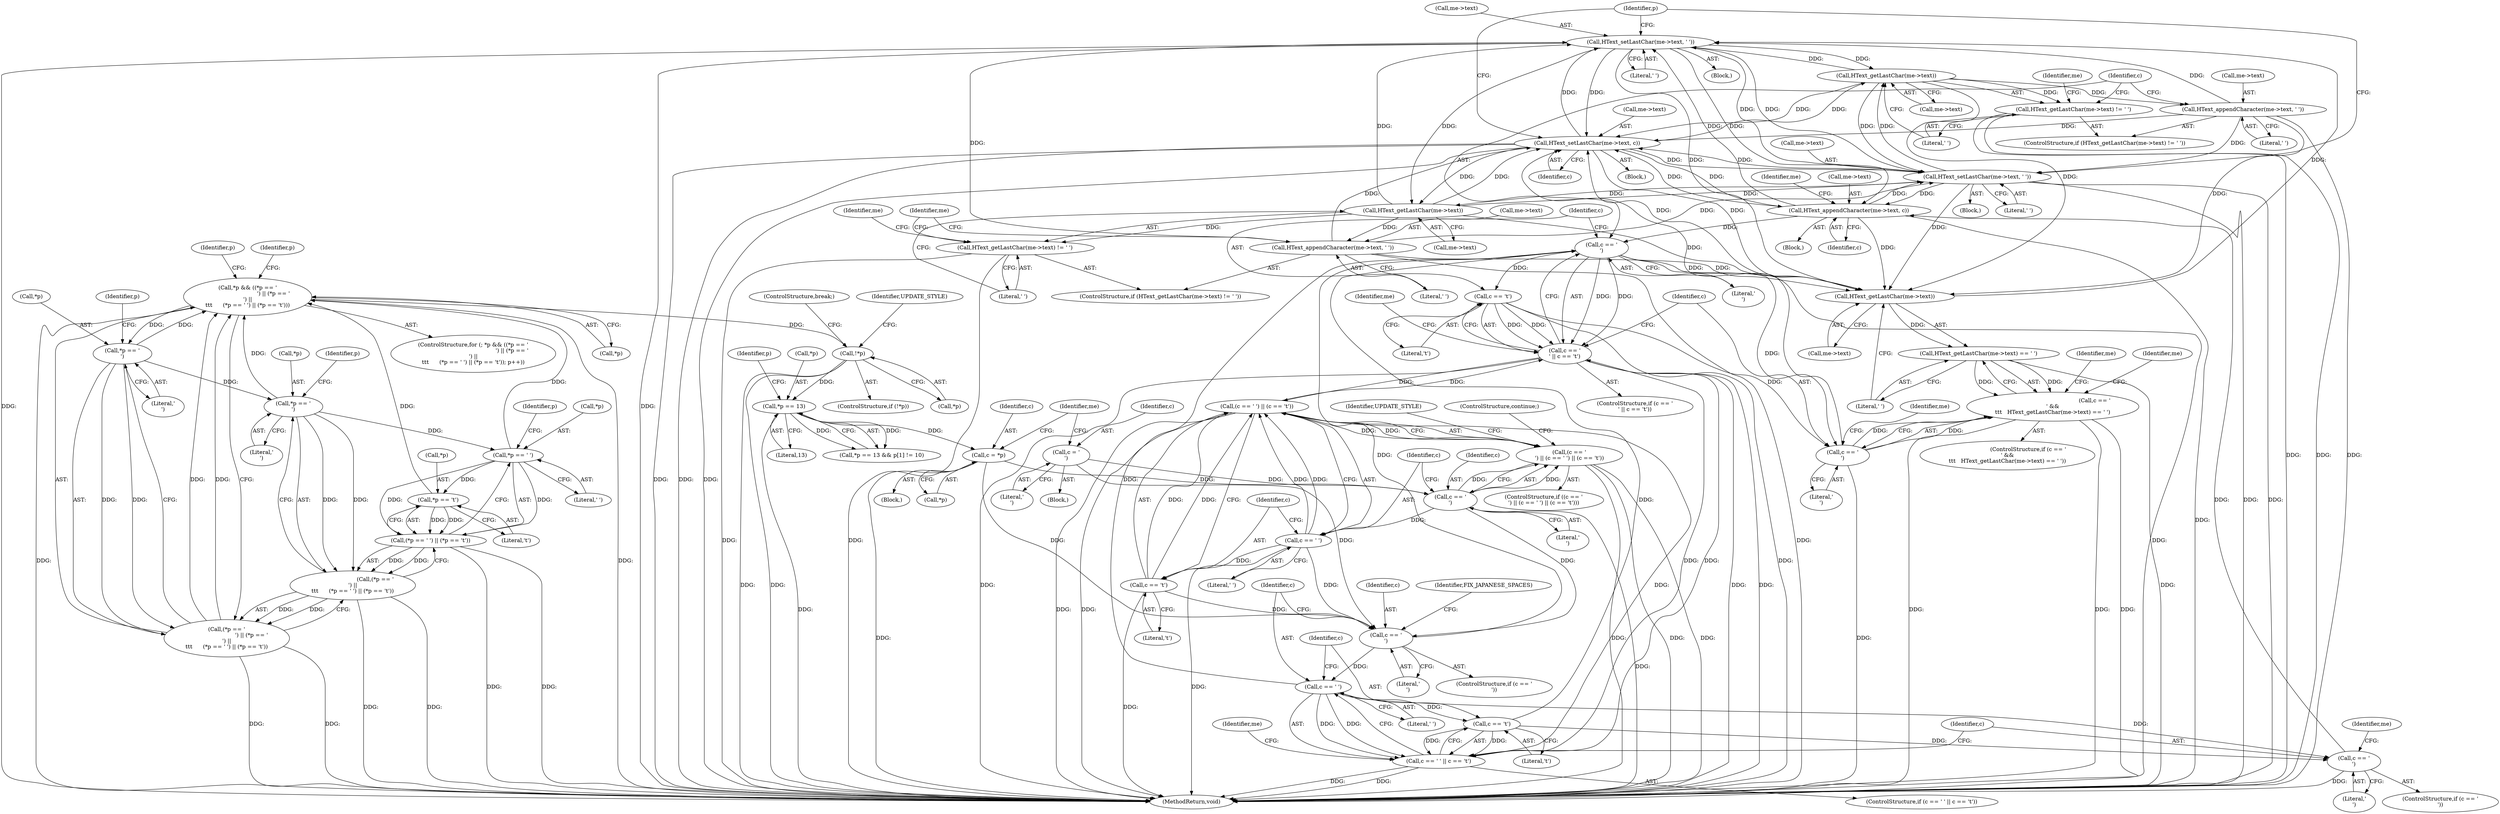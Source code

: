 digraph "0_lynx-snapshots_280a61b300a1614f6037efc0902ff7ecf17146e9@pointer" {
"1000452" [label="(Call,HText_setLastChar(me->text, ' '))"];
"1000397" [label="(Call,HText_getLastChar(me->text))"];
"1000459" [label="(Call,HText_setLastChar(me->text, c))"];
"1000402" [label="(Call,HText_appendCharacter(me->text, ' '))"];
"1000446" [label="(Call,HText_getLastChar(me->text))"];
"1000434" [label="(Call,HText_setLastChar(me->text, ' '))"];
"1000370" [label="(Call,HText_getLastChar(me->text))"];
"1000452" [label="(Call,HText_setLastChar(me->text, ' '))"];
"1000375" [label="(Call,HText_appendCharacter(me->text, ' '))"];
"1000415" [label="(Call,HText_appendCharacter(me->text, c))"];
"1000409" [label="(Call,c == '\r')"];
"1000388" [label="(Call,c == ' ')"];
"1000355" [label="(Call,c == '\n')"];
"1000342" [label="(Call,c == '\n')"];
"1000331" [label="(Call,c = *p)"];
"1000316" [label="(Call,*p == 13)"];
"1000303" [label="(Call,!*p)"];
"1000278" [label="(Call,*p && ((*p == '\n') || (*p == '\r') ||\n\t\t\t      (*p == ' ') || (*p == '\t')))"];
"1000292" [label="(Call,*p == ' ')"];
"1000287" [label="(Call,*p == '\r')"];
"1000282" [label="(Call,*p == '\n')"];
"1000296" [label="(Call,*p == '\t')"];
"1000281" [label="(Call,(*p == '\n') || (*p == '\r') ||\n\t\t\t      (*p == ' ') || (*p == '\t'))"];
"1000286" [label="(Call,(*p == '\r') ||\n\t\t\t      (*p == ' ') || (*p == '\t'))"];
"1000291" [label="(Call,(*p == ' ') || (*p == '\t'))"];
"1000326" [label="(Call,c = '\n')"];
"1000346" [label="(Call,c == ' ')"];
"1000349" [label="(Call,c == '\t')"];
"1000391" [label="(Call,c == '\t')"];
"1000442" [label="(Call,c == '\r')"];
"1000427" [label="(Call,c == '\n')"];
"1000430" [label="(Call,c == '\t')"];
"1000369" [label="(Call,HText_getLastChar(me->text) != ' ')"];
"1000396" [label="(Call,HText_getLastChar(me->text) != ' ')"];
"1000445" [label="(Call,HText_getLastChar(me->text) == ' ')"];
"1000441" [label="(Call,c == '\r' &&\n\t\t\t   HText_getLastChar(me->text) == ' ')"];
"1000426" [label="(Call,c == '\n' || c == '\t')"];
"1000345" [label="(Call,(c == ' ') || (c == '\t'))"];
"1000341" [label="(Call,(c == '\n') || (c == ' ') || (c == '\t'))"];
"1000387" [label="(Call,c == ' ' || c == '\t')"];
"1000379" [label="(Literal,' ')"];
"1000438" [label="(Literal,' ')"];
"1000460" [label="(Call,me->text)"];
"1000386" [label="(ControlStructure,if (c == ' ' || c == '\t'))"];
"1000333" [label="(Call,*p)"];
"1000376" [label="(Call,me->text)"];
"1000332" [label="(Identifier,c)"];
"1000417" [label="(Identifier,me)"];
"1000436" [label="(Identifier,me)"];
"1000285" [label="(Literal,'\n')"];
"1000287" [label="(Call,*p == '\r')"];
"1000419" [label="(Identifier,c)"];
"1000422" [label="(Identifier,me)"];
"1000330" [label="(Block,)"];
"1000382" [label="(Identifier,me)"];
"1000416" [label="(Call,me->text)"];
"1000295" [label="(Literal,' ')"];
"1000346" [label="(Call,c == ' ')"];
"1000374" [label="(Literal,' ')"];
"1000331" [label="(Call,c = *p)"];
"1000428" [label="(Identifier,c)"];
"1000294" [label="(Identifier,p)"];
"1000456" [label="(Literal,' ')"];
"1000403" [label="(Call,me->text)"];
"1000410" [label="(Identifier,c)"];
"1000281" [label="(Call,(*p == '\n') || (*p == '\r') ||\n\t\t\t      (*p == ' ') || (*p == '\t'))"];
"1000343" [label="(Identifier,c)"];
"1000341" [label="(Call,(c == '\n') || (c == ' ') || (c == '\t'))"];
"1000351" [label="(Literal,'\t')"];
"1000442" [label="(Call,c == '\r')"];
"1000447" [label="(Call,me->text)"];
"1000458" [label="(Block,)"];
"1000453" [label="(Call,me->text)"];
"1000435" [label="(Call,me->text)"];
"1000279" [label="(Call,*p)"];
"1000431" [label="(Identifier,c)"];
"1000404" [label="(Identifier,me)"];
"1000347" [label="(Identifier,c)"];
"1000283" [label="(Call,*p)"];
"1000286" [label="(Call,(*p == '\r') ||\n\t\t\t      (*p == ' ') || (*p == '\t'))"];
"1000472" [label="(MethodReturn,void)"];
"1000277" [label="(ControlStructure,for (; *p && ((*p == '\n') || (*p == '\r') ||\n\t\t\t      (*p == ' ') || (*p == '\t')); p++))"];
"1000326" [label="(Call,c = '\n')"];
"1000398" [label="(Call,me->text)"];
"1000322" [label="(Identifier,p)"];
"1000278" [label="(Call,*p && ((*p == '\n') || (*p == '\r') ||\n\t\t\t      (*p == ' ') || (*p == '\t')))"];
"1000440" [label="(ControlStructure,if (c == '\r' &&\n\t\t\t   HText_getLastChar(me->text) == ' '))"];
"1000393" [label="(Literal,'\t')"];
"1000352" [label="(ControlStructure,continue;)"];
"1000315" [label="(Call,*p == 13 && p[1] != 10)"];
"1000296" [label="(Call,*p == '\t')"];
"1000445" [label="(Call,HText_getLastChar(me->text) == ' ')"];
"1000355" [label="(Call,c == '\n')"];
"1000305" [label="(Identifier,p)"];
"1000451" [label="(Block,)"];
"1000388" [label="(Call,c == ' ')"];
"1000297" [label="(Call,*p)"];
"1000415" [label="(Call,HText_appendCharacter(me->text, c))"];
"1000312" [label="(Identifier,p)"];
"1000292" [label="(Call,*p == ' ')"];
"1000411" [label="(Literal,'\r')"];
"1000402" [label="(Call,HText_appendCharacter(me->text, ' '))"];
"1000387" [label="(Call,c == ' ' || c == '\t')"];
"1000450" [label="(Literal,' ')"];
"1000349" [label="(Call,c == '\t')"];
"1000377" [label="(Identifier,me)"];
"1000291" [label="(Call,(*p == ' ') || (*p == '\t'))"];
"1000461" [label="(Identifier,me)"];
"1000371" [label="(Call,me->text)"];
"1000429" [label="(Literal,'\n')"];
"1000316" [label="(Call,*p == 13)"];
"1000368" [label="(ControlStructure,if (HText_getLastChar(me->text) != ' '))"];
"1000427" [label="(Call,c == '\n')"];
"1000290" [label="(Literal,'\r')"];
"1000414" [label="(Block,)"];
"1000302" [label="(ControlStructure,if (!*p))"];
"1000327" [label="(Identifier,c)"];
"1000344" [label="(Literal,'\n')"];
"1000340" [label="(ControlStructure,if ((c == '\n') || (c == ' ') || (c == '\t')))"];
"1000350" [label="(Identifier,c)"];
"1000354" [label="(ControlStructure,if (c == '\n'))"];
"1000303" [label="(Call,!*p)"];
"1000356" [label="(Identifier,c)"];
"1000342" [label="(Call,c == '\n')"];
"1000319" [label="(Literal,13)"];
"1000282" [label="(Call,*p == '\n')"];
"1000408" [label="(ControlStructure,if (c == '\r'))"];
"1000425" [label="(ControlStructure,if (c == '\n' || c == '\t'))"];
"1000399" [label="(Identifier,me)"];
"1000293" [label="(Call,*p)"];
"1000357" [label="(Literal,'\n')"];
"1000395" [label="(ControlStructure,if (HText_getLastChar(me->text) != ' '))"];
"1000406" [label="(Literal,' ')"];
"1000459" [label="(Call,HText_setLastChar(me->text, c))"];
"1000463" [label="(Identifier,c)"];
"1000452" [label="(Call,HText_setLastChar(me->text, ' '))"];
"1000432" [label="(Literal,'\t')"];
"1000298" [label="(Identifier,p)"];
"1000397" [label="(Call,HText_getLastChar(me->text))"];
"1000361" [label="(Identifier,FIX_JAPANESE_SPACES)"];
"1000369" [label="(Call,HText_getLastChar(me->text) != ' ')"];
"1000389" [label="(Identifier,c)"];
"1000446" [label="(Call,HText_getLastChar(me->text))"];
"1000317" [label="(Call,*p)"];
"1000348" [label="(Literal,' ')"];
"1000353" [label="(Identifier,UPDATE_STYLE)"];
"1000444" [label="(Literal,'\r')"];
"1000304" [label="(Call,*p)"];
"1000434" [label="(Call,HText_setLastChar(me->text, ' '))"];
"1000306" [label="(ControlStructure,break;)"];
"1000288" [label="(Call,*p)"];
"1000299" [label="(Literal,'\t')"];
"1000391" [label="(Call,c == '\t')"];
"1000325" [label="(Block,)"];
"1000401" [label="(Literal,' ')"];
"1000289" [label="(Identifier,p)"];
"1000396" [label="(Call,HText_getLastChar(me->text) != ' ')"];
"1000433" [label="(Block,)"];
"1000390" [label="(Literal,' ')"];
"1000454" [label="(Identifier,me)"];
"1000375" [label="(Call,HText_appendCharacter(me->text, ' '))"];
"1000441" [label="(Call,c == '\r' &&\n\t\t\t   HText_getLastChar(me->text) == ' ')"];
"1000307" [label="(Identifier,UPDATE_STYLE)"];
"1000328" [label="(Literal,'\n')"];
"1000301" [label="(Identifier,p)"];
"1000426" [label="(Call,c == '\n' || c == '\t')"];
"1000337" [label="(Identifier,me)"];
"1000430" [label="(Call,c == '\t')"];
"1000443" [label="(Identifier,c)"];
"1000409" [label="(Call,c == '\r')"];
"1000345" [label="(Call,(c == ' ') || (c == '\t'))"];
"1000392" [label="(Identifier,c)"];
"1000448" [label="(Identifier,me)"];
"1000370" [label="(Call,HText_getLastChar(me->text))"];
"1000452" -> "1000451"  [label="AST: "];
"1000452" -> "1000456"  [label="CFG: "];
"1000453" -> "1000452"  [label="AST: "];
"1000456" -> "1000452"  [label="AST: "];
"1000312" -> "1000452"  [label="CFG: "];
"1000452" -> "1000472"  [label="DDG: "];
"1000452" -> "1000472"  [label="DDG: "];
"1000452" -> "1000370"  [label="DDG: "];
"1000452" -> "1000397"  [label="DDG: "];
"1000452" -> "1000415"  [label="DDG: "];
"1000452" -> "1000434"  [label="DDG: "];
"1000452" -> "1000446"  [label="DDG: "];
"1000397" -> "1000452"  [label="DDG: "];
"1000402" -> "1000452"  [label="DDG: "];
"1000446" -> "1000452"  [label="DDG: "];
"1000434" -> "1000452"  [label="DDG: "];
"1000370" -> "1000452"  [label="DDG: "];
"1000375" -> "1000452"  [label="DDG: "];
"1000459" -> "1000452"  [label="DDG: "];
"1000415" -> "1000452"  [label="DDG: "];
"1000452" -> "1000459"  [label="DDG: "];
"1000397" -> "1000396"  [label="AST: "];
"1000397" -> "1000398"  [label="CFG: "];
"1000398" -> "1000397"  [label="AST: "];
"1000401" -> "1000397"  [label="CFG: "];
"1000397" -> "1000396"  [label="DDG: "];
"1000459" -> "1000397"  [label="DDG: "];
"1000434" -> "1000397"  [label="DDG: "];
"1000397" -> "1000402"  [label="DDG: "];
"1000397" -> "1000434"  [label="DDG: "];
"1000397" -> "1000446"  [label="DDG: "];
"1000397" -> "1000459"  [label="DDG: "];
"1000459" -> "1000458"  [label="AST: "];
"1000459" -> "1000463"  [label="CFG: "];
"1000460" -> "1000459"  [label="AST: "];
"1000463" -> "1000459"  [label="AST: "];
"1000312" -> "1000459"  [label="CFG: "];
"1000459" -> "1000472"  [label="DDG: "];
"1000459" -> "1000472"  [label="DDG: "];
"1000459" -> "1000472"  [label="DDG: "];
"1000459" -> "1000370"  [label="DDG: "];
"1000459" -> "1000415"  [label="DDG: "];
"1000459" -> "1000434"  [label="DDG: "];
"1000459" -> "1000446"  [label="DDG: "];
"1000402" -> "1000459"  [label="DDG: "];
"1000446" -> "1000459"  [label="DDG: "];
"1000434" -> "1000459"  [label="DDG: "];
"1000370" -> "1000459"  [label="DDG: "];
"1000375" -> "1000459"  [label="DDG: "];
"1000415" -> "1000459"  [label="DDG: "];
"1000442" -> "1000459"  [label="DDG: "];
"1000402" -> "1000395"  [label="AST: "];
"1000402" -> "1000406"  [label="CFG: "];
"1000403" -> "1000402"  [label="AST: "];
"1000406" -> "1000402"  [label="AST: "];
"1000428" -> "1000402"  [label="CFG: "];
"1000402" -> "1000472"  [label="DDG: "];
"1000402" -> "1000434"  [label="DDG: "];
"1000402" -> "1000446"  [label="DDG: "];
"1000446" -> "1000445"  [label="AST: "];
"1000446" -> "1000447"  [label="CFG: "];
"1000447" -> "1000446"  [label="AST: "];
"1000450" -> "1000446"  [label="CFG: "];
"1000446" -> "1000445"  [label="DDG: "];
"1000434" -> "1000446"  [label="DDG: "];
"1000370" -> "1000446"  [label="DDG: "];
"1000375" -> "1000446"  [label="DDG: "];
"1000415" -> "1000446"  [label="DDG: "];
"1000434" -> "1000433"  [label="AST: "];
"1000434" -> "1000438"  [label="CFG: "];
"1000435" -> "1000434"  [label="AST: "];
"1000438" -> "1000434"  [label="AST: "];
"1000312" -> "1000434"  [label="CFG: "];
"1000434" -> "1000472"  [label="DDG: "];
"1000434" -> "1000472"  [label="DDG: "];
"1000434" -> "1000370"  [label="DDG: "];
"1000434" -> "1000415"  [label="DDG: "];
"1000370" -> "1000434"  [label="DDG: "];
"1000375" -> "1000434"  [label="DDG: "];
"1000415" -> "1000434"  [label="DDG: "];
"1000370" -> "1000369"  [label="AST: "];
"1000370" -> "1000371"  [label="CFG: "];
"1000371" -> "1000370"  [label="AST: "];
"1000374" -> "1000370"  [label="CFG: "];
"1000370" -> "1000369"  [label="DDG: "];
"1000370" -> "1000375"  [label="DDG: "];
"1000375" -> "1000368"  [label="AST: "];
"1000375" -> "1000379"  [label="CFG: "];
"1000376" -> "1000375"  [label="AST: "];
"1000379" -> "1000375"  [label="AST: "];
"1000382" -> "1000375"  [label="CFG: "];
"1000375" -> "1000472"  [label="DDG: "];
"1000415" -> "1000414"  [label="AST: "];
"1000415" -> "1000419"  [label="CFG: "];
"1000416" -> "1000415"  [label="AST: "];
"1000419" -> "1000415"  [label="AST: "];
"1000422" -> "1000415"  [label="CFG: "];
"1000415" -> "1000472"  [label="DDG: "];
"1000409" -> "1000415"  [label="DDG: "];
"1000415" -> "1000427"  [label="DDG: "];
"1000409" -> "1000408"  [label="AST: "];
"1000409" -> "1000411"  [label="CFG: "];
"1000410" -> "1000409"  [label="AST: "];
"1000411" -> "1000409"  [label="AST: "];
"1000417" -> "1000409"  [label="CFG: "];
"1000409" -> "1000472"  [label="DDG: "];
"1000388" -> "1000409"  [label="DDG: "];
"1000391" -> "1000409"  [label="DDG: "];
"1000388" -> "1000387"  [label="AST: "];
"1000388" -> "1000390"  [label="CFG: "];
"1000389" -> "1000388"  [label="AST: "];
"1000390" -> "1000388"  [label="AST: "];
"1000392" -> "1000388"  [label="CFG: "];
"1000387" -> "1000388"  [label="CFG: "];
"1000388" -> "1000387"  [label="DDG: "];
"1000388" -> "1000387"  [label="DDG: "];
"1000355" -> "1000388"  [label="DDG: "];
"1000388" -> "1000391"  [label="DDG: "];
"1000388" -> "1000427"  [label="DDG: "];
"1000355" -> "1000354"  [label="AST: "];
"1000355" -> "1000357"  [label="CFG: "];
"1000356" -> "1000355"  [label="AST: "];
"1000357" -> "1000355"  [label="AST: "];
"1000361" -> "1000355"  [label="CFG: "];
"1000389" -> "1000355"  [label="CFG: "];
"1000342" -> "1000355"  [label="DDG: "];
"1000331" -> "1000355"  [label="DDG: "];
"1000346" -> "1000355"  [label="DDG: "];
"1000349" -> "1000355"  [label="DDG: "];
"1000326" -> "1000355"  [label="DDG: "];
"1000355" -> "1000427"  [label="DDG: "];
"1000342" -> "1000341"  [label="AST: "];
"1000342" -> "1000344"  [label="CFG: "];
"1000343" -> "1000342"  [label="AST: "];
"1000344" -> "1000342"  [label="AST: "];
"1000347" -> "1000342"  [label="CFG: "];
"1000341" -> "1000342"  [label="CFG: "];
"1000342" -> "1000472"  [label="DDG: "];
"1000342" -> "1000341"  [label="DDG: "];
"1000342" -> "1000341"  [label="DDG: "];
"1000331" -> "1000342"  [label="DDG: "];
"1000326" -> "1000342"  [label="DDG: "];
"1000342" -> "1000346"  [label="DDG: "];
"1000331" -> "1000330"  [label="AST: "];
"1000331" -> "1000333"  [label="CFG: "];
"1000332" -> "1000331"  [label="AST: "];
"1000333" -> "1000331"  [label="AST: "];
"1000337" -> "1000331"  [label="CFG: "];
"1000331" -> "1000472"  [label="DDG: "];
"1000316" -> "1000331"  [label="DDG: "];
"1000316" -> "1000315"  [label="AST: "];
"1000316" -> "1000319"  [label="CFG: "];
"1000317" -> "1000316"  [label="AST: "];
"1000319" -> "1000316"  [label="AST: "];
"1000322" -> "1000316"  [label="CFG: "];
"1000315" -> "1000316"  [label="CFG: "];
"1000316" -> "1000472"  [label="DDG: "];
"1000316" -> "1000315"  [label="DDG: "];
"1000316" -> "1000315"  [label="DDG: "];
"1000303" -> "1000316"  [label="DDG: "];
"1000303" -> "1000302"  [label="AST: "];
"1000303" -> "1000304"  [label="CFG: "];
"1000304" -> "1000303"  [label="AST: "];
"1000306" -> "1000303"  [label="CFG: "];
"1000307" -> "1000303"  [label="CFG: "];
"1000303" -> "1000472"  [label="DDG: "];
"1000303" -> "1000472"  [label="DDG: "];
"1000278" -> "1000303"  [label="DDG: "];
"1000278" -> "1000277"  [label="AST: "];
"1000278" -> "1000279"  [label="CFG: "];
"1000278" -> "1000281"  [label="CFG: "];
"1000279" -> "1000278"  [label="AST: "];
"1000281" -> "1000278"  [label="AST: "];
"1000301" -> "1000278"  [label="CFG: "];
"1000305" -> "1000278"  [label="CFG: "];
"1000278" -> "1000472"  [label="DDG: "];
"1000278" -> "1000472"  [label="DDG: "];
"1000292" -> "1000278"  [label="DDG: "];
"1000296" -> "1000278"  [label="DDG: "];
"1000287" -> "1000278"  [label="DDG: "];
"1000282" -> "1000278"  [label="DDG: "];
"1000281" -> "1000278"  [label="DDG: "];
"1000281" -> "1000278"  [label="DDG: "];
"1000278" -> "1000282"  [label="DDG: "];
"1000292" -> "1000291"  [label="AST: "];
"1000292" -> "1000295"  [label="CFG: "];
"1000293" -> "1000292"  [label="AST: "];
"1000295" -> "1000292"  [label="AST: "];
"1000298" -> "1000292"  [label="CFG: "];
"1000291" -> "1000292"  [label="CFG: "];
"1000292" -> "1000291"  [label="DDG: "];
"1000292" -> "1000291"  [label="DDG: "];
"1000287" -> "1000292"  [label="DDG: "];
"1000292" -> "1000296"  [label="DDG: "];
"1000287" -> "1000286"  [label="AST: "];
"1000287" -> "1000290"  [label="CFG: "];
"1000288" -> "1000287"  [label="AST: "];
"1000290" -> "1000287"  [label="AST: "];
"1000294" -> "1000287"  [label="CFG: "];
"1000286" -> "1000287"  [label="CFG: "];
"1000287" -> "1000286"  [label="DDG: "];
"1000287" -> "1000286"  [label="DDG: "];
"1000282" -> "1000287"  [label="DDG: "];
"1000282" -> "1000281"  [label="AST: "];
"1000282" -> "1000285"  [label="CFG: "];
"1000283" -> "1000282"  [label="AST: "];
"1000285" -> "1000282"  [label="AST: "];
"1000289" -> "1000282"  [label="CFG: "];
"1000281" -> "1000282"  [label="CFG: "];
"1000282" -> "1000281"  [label="DDG: "];
"1000282" -> "1000281"  [label="DDG: "];
"1000296" -> "1000291"  [label="AST: "];
"1000296" -> "1000299"  [label="CFG: "];
"1000297" -> "1000296"  [label="AST: "];
"1000299" -> "1000296"  [label="AST: "];
"1000291" -> "1000296"  [label="CFG: "];
"1000296" -> "1000291"  [label="DDG: "];
"1000296" -> "1000291"  [label="DDG: "];
"1000281" -> "1000286"  [label="CFG: "];
"1000286" -> "1000281"  [label="AST: "];
"1000281" -> "1000472"  [label="DDG: "];
"1000281" -> "1000472"  [label="DDG: "];
"1000286" -> "1000281"  [label="DDG: "];
"1000286" -> "1000281"  [label="DDG: "];
"1000286" -> "1000291"  [label="CFG: "];
"1000291" -> "1000286"  [label="AST: "];
"1000286" -> "1000472"  [label="DDG: "];
"1000286" -> "1000472"  [label="DDG: "];
"1000291" -> "1000286"  [label="DDG: "];
"1000291" -> "1000286"  [label="DDG: "];
"1000291" -> "1000472"  [label="DDG: "];
"1000291" -> "1000472"  [label="DDG: "];
"1000326" -> "1000325"  [label="AST: "];
"1000326" -> "1000328"  [label="CFG: "];
"1000327" -> "1000326"  [label="AST: "];
"1000328" -> "1000326"  [label="AST: "];
"1000337" -> "1000326"  [label="CFG: "];
"1000346" -> "1000345"  [label="AST: "];
"1000346" -> "1000348"  [label="CFG: "];
"1000347" -> "1000346"  [label="AST: "];
"1000348" -> "1000346"  [label="AST: "];
"1000350" -> "1000346"  [label="CFG: "];
"1000345" -> "1000346"  [label="CFG: "];
"1000346" -> "1000472"  [label="DDG: "];
"1000346" -> "1000345"  [label="DDG: "];
"1000346" -> "1000345"  [label="DDG: "];
"1000346" -> "1000349"  [label="DDG: "];
"1000349" -> "1000345"  [label="AST: "];
"1000349" -> "1000351"  [label="CFG: "];
"1000350" -> "1000349"  [label="AST: "];
"1000351" -> "1000349"  [label="AST: "];
"1000345" -> "1000349"  [label="CFG: "];
"1000349" -> "1000472"  [label="DDG: "];
"1000349" -> "1000345"  [label="DDG: "];
"1000349" -> "1000345"  [label="DDG: "];
"1000391" -> "1000387"  [label="AST: "];
"1000391" -> "1000393"  [label="CFG: "];
"1000392" -> "1000391"  [label="AST: "];
"1000393" -> "1000391"  [label="AST: "];
"1000387" -> "1000391"  [label="CFG: "];
"1000391" -> "1000387"  [label="DDG: "];
"1000391" -> "1000387"  [label="DDG: "];
"1000391" -> "1000427"  [label="DDG: "];
"1000442" -> "1000441"  [label="AST: "];
"1000442" -> "1000444"  [label="CFG: "];
"1000443" -> "1000442"  [label="AST: "];
"1000444" -> "1000442"  [label="AST: "];
"1000448" -> "1000442"  [label="CFG: "];
"1000441" -> "1000442"  [label="CFG: "];
"1000442" -> "1000472"  [label="DDG: "];
"1000442" -> "1000441"  [label="DDG: "];
"1000442" -> "1000441"  [label="DDG: "];
"1000427" -> "1000442"  [label="DDG: "];
"1000430" -> "1000442"  [label="DDG: "];
"1000427" -> "1000426"  [label="AST: "];
"1000427" -> "1000429"  [label="CFG: "];
"1000428" -> "1000427"  [label="AST: "];
"1000429" -> "1000427"  [label="AST: "];
"1000431" -> "1000427"  [label="CFG: "];
"1000426" -> "1000427"  [label="CFG: "];
"1000427" -> "1000472"  [label="DDG: "];
"1000427" -> "1000426"  [label="DDG: "];
"1000427" -> "1000426"  [label="DDG: "];
"1000427" -> "1000430"  [label="DDG: "];
"1000430" -> "1000426"  [label="AST: "];
"1000430" -> "1000432"  [label="CFG: "];
"1000431" -> "1000430"  [label="AST: "];
"1000432" -> "1000430"  [label="AST: "];
"1000426" -> "1000430"  [label="CFG: "];
"1000430" -> "1000472"  [label="DDG: "];
"1000430" -> "1000426"  [label="DDG: "];
"1000430" -> "1000426"  [label="DDG: "];
"1000369" -> "1000368"  [label="AST: "];
"1000369" -> "1000374"  [label="CFG: "];
"1000374" -> "1000369"  [label="AST: "];
"1000377" -> "1000369"  [label="CFG: "];
"1000382" -> "1000369"  [label="CFG: "];
"1000369" -> "1000472"  [label="DDG: "];
"1000369" -> "1000472"  [label="DDG: "];
"1000396" -> "1000395"  [label="AST: "];
"1000396" -> "1000401"  [label="CFG: "];
"1000401" -> "1000396"  [label="AST: "];
"1000404" -> "1000396"  [label="CFG: "];
"1000428" -> "1000396"  [label="CFG: "];
"1000396" -> "1000472"  [label="DDG: "];
"1000396" -> "1000472"  [label="DDG: "];
"1000445" -> "1000441"  [label="AST: "];
"1000445" -> "1000450"  [label="CFG: "];
"1000450" -> "1000445"  [label="AST: "];
"1000441" -> "1000445"  [label="CFG: "];
"1000445" -> "1000472"  [label="DDG: "];
"1000445" -> "1000441"  [label="DDG: "];
"1000445" -> "1000441"  [label="DDG: "];
"1000441" -> "1000440"  [label="AST: "];
"1000454" -> "1000441"  [label="CFG: "];
"1000461" -> "1000441"  [label="CFG: "];
"1000441" -> "1000472"  [label="DDG: "];
"1000441" -> "1000472"  [label="DDG: "];
"1000441" -> "1000472"  [label="DDG: "];
"1000426" -> "1000425"  [label="AST: "];
"1000436" -> "1000426"  [label="CFG: "];
"1000443" -> "1000426"  [label="CFG: "];
"1000426" -> "1000472"  [label="DDG: "];
"1000426" -> "1000472"  [label="DDG: "];
"1000426" -> "1000472"  [label="DDG: "];
"1000426" -> "1000345"  [label="DDG: "];
"1000426" -> "1000387"  [label="DDG: "];
"1000345" -> "1000426"  [label="DDG: "];
"1000387" -> "1000426"  [label="DDG: "];
"1000345" -> "1000341"  [label="AST: "];
"1000341" -> "1000345"  [label="CFG: "];
"1000345" -> "1000472"  [label="DDG: "];
"1000345" -> "1000472"  [label="DDG: "];
"1000345" -> "1000341"  [label="DDG: "];
"1000345" -> "1000341"  [label="DDG: "];
"1000345" -> "1000387"  [label="DDG: "];
"1000341" -> "1000340"  [label="AST: "];
"1000352" -> "1000341"  [label="CFG: "];
"1000353" -> "1000341"  [label="CFG: "];
"1000341" -> "1000472"  [label="DDG: "];
"1000341" -> "1000472"  [label="DDG: "];
"1000341" -> "1000472"  [label="DDG: "];
"1000387" -> "1000386"  [label="AST: "];
"1000399" -> "1000387"  [label="CFG: "];
"1000410" -> "1000387"  [label="CFG: "];
"1000387" -> "1000472"  [label="DDG: "];
"1000387" -> "1000472"  [label="DDG: "];
}
